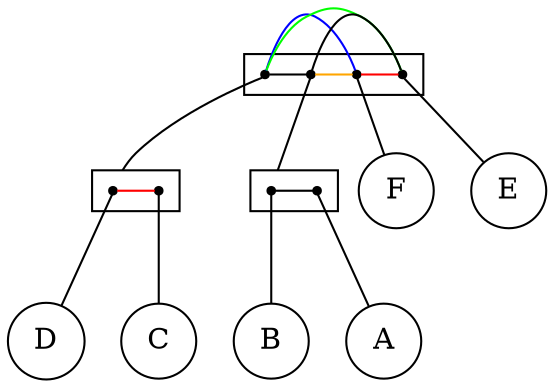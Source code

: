 digraph G {
compound=true;
fontname=Verdana;
fontsize=12;
F [shape=circle];
E [shape=circle];
B [shape=circle];
A [shape=circle];
D [shape=circle];
C [shape=circle];
subgraph cluster_DCBFAE {
s_DC [label=" ", fixedsize=true, shape=point];
s_AB [label=" ", fixedsize=true, shape=point];
s_F [label=" ", fixedsize=true, shape=point];
s_E [label=" ", fixedsize=true, shape=point];
subgraph  {
rank=same;
s_DC -> s_AB  [arrowhead=none, color=black];
s_DC -> s_F  [arrowhead=none, color=blue];
s_DC -> s_E  [arrowhead=none, color=green];
s_AB -> s_F  [arrowhead=none, color=orange];
s_AB -> s_E  [arrowhead=none, color=black];
s_F -> s_E  [arrowhead=none, color=red];
}

}

subgraph cluster_AB {
s_B [label=" ", fixedsize=true, shape=point];
s_A [label=" ", fixedsize=true, shape=point];
subgraph  {
rank=same;
s_B -> s_A  [arrowhead=none, color=black];
}

}

subgraph cluster_DC {
s_D [label=" ", fixedsize=true, shape=point];
s_C [label=" ", fixedsize=true, shape=point];
subgraph  {
rank=same;
s_D -> s_C  [arrowhead=none, color=red];
}

}

s_F -> F  [arrowhead=none];
s_E -> E  [arrowhead=none];
s_B -> B  [arrowhead=none];
s_A -> A  [arrowhead=none];
s_D -> D  [arrowhead=none];
s_C -> C  [arrowhead=none];
s_AB -> s_B  [arrowhead=none, lhead=cluster_AB];
s_DC -> s_D  [arrowhead=none, lhead=cluster_DC];
}
